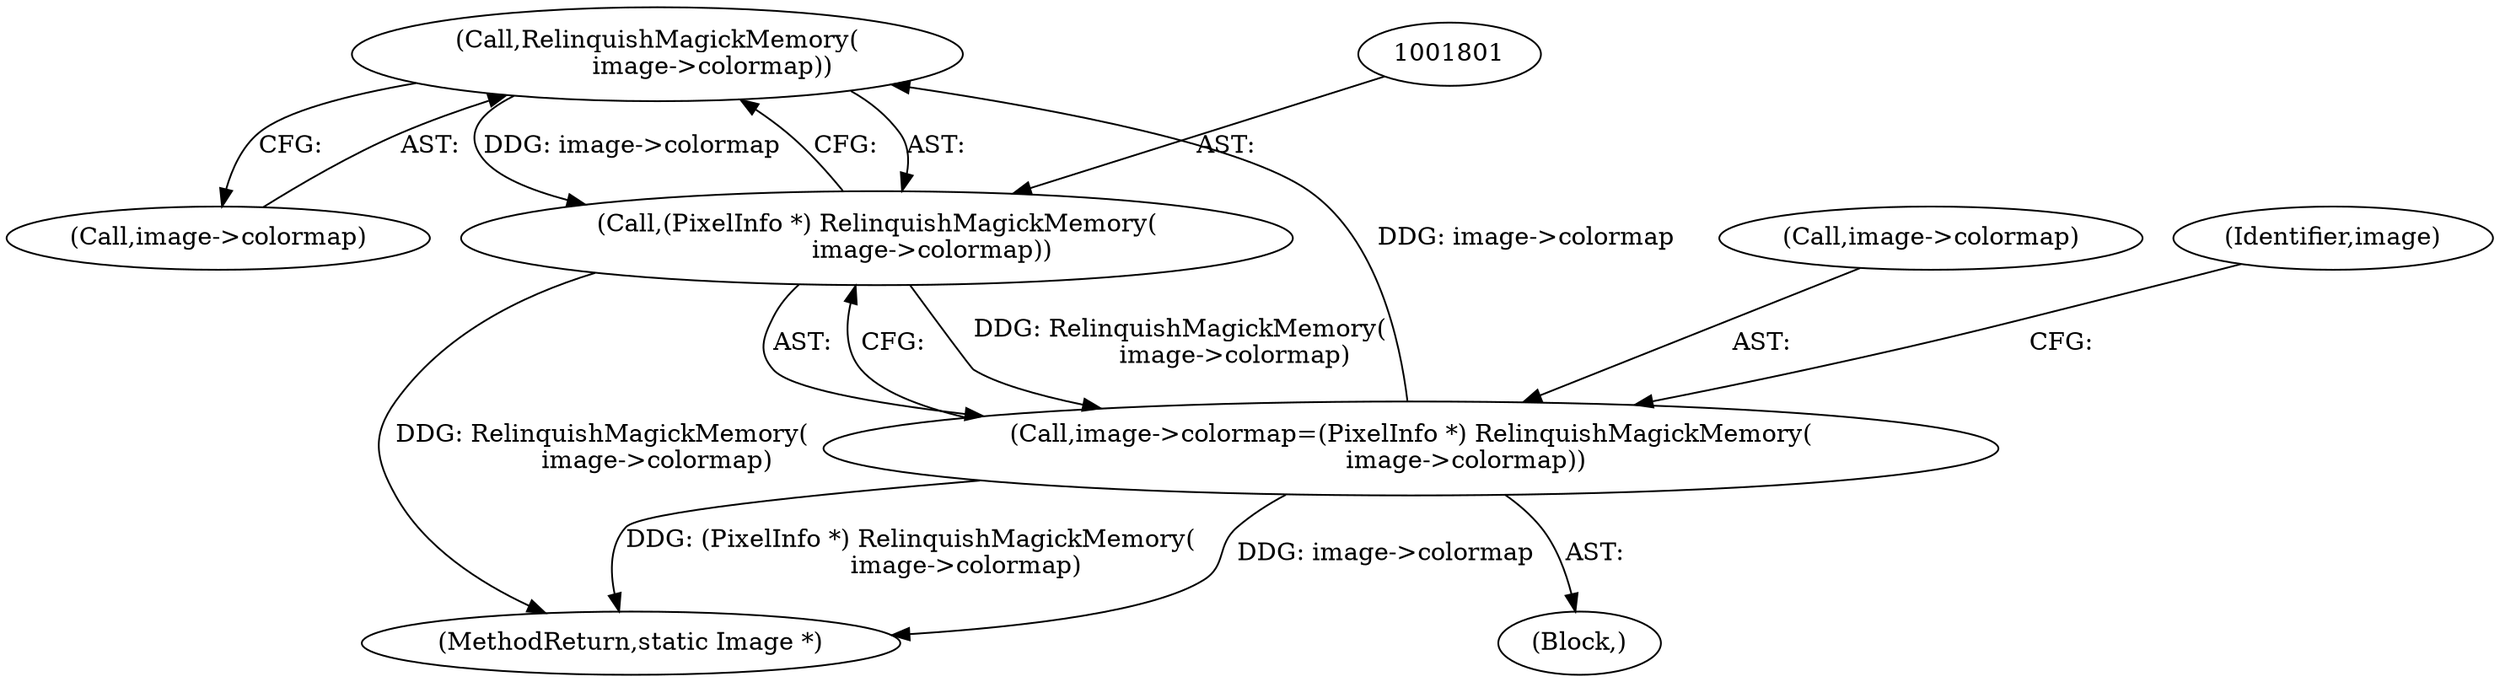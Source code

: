 digraph "0_ImageMagick_2ad6d33493750a28a5a655d319a8e0b16c392de1@pointer" {
"1001802" [label="(Call,RelinquishMagickMemory(\n              image->colormap))"];
"1001796" [label="(Call,image->colormap=(PixelInfo *) RelinquishMagickMemory(\n              image->colormap))"];
"1001800" [label="(Call,(PixelInfo *) RelinquishMagickMemory(\n              image->colormap))"];
"1001802" [label="(Call,RelinquishMagickMemory(\n              image->colormap))"];
"1001803" [label="(Call,image->colormap)"];
"1001944" [label="(MethodReturn,static Image *)"];
"1001802" [label="(Call,RelinquishMagickMemory(\n              image->colormap))"];
"1001797" [label="(Call,image->colormap)"];
"1001800" [label="(Call,(PixelInfo *) RelinquishMagickMemory(\n              image->colormap))"];
"1001808" [label="(Identifier,image)"];
"1001796" [label="(Call,image->colormap=(PixelInfo *) RelinquishMagickMemory(\n              image->colormap))"];
"1001616" [label="(Block,)"];
"1001802" -> "1001800"  [label="AST: "];
"1001802" -> "1001803"  [label="CFG: "];
"1001803" -> "1001802"  [label="AST: "];
"1001800" -> "1001802"  [label="CFG: "];
"1001802" -> "1001800"  [label="DDG: image->colormap"];
"1001796" -> "1001802"  [label="DDG: image->colormap"];
"1001796" -> "1001616"  [label="AST: "];
"1001796" -> "1001800"  [label="CFG: "];
"1001797" -> "1001796"  [label="AST: "];
"1001800" -> "1001796"  [label="AST: "];
"1001808" -> "1001796"  [label="CFG: "];
"1001796" -> "1001944"  [label="DDG: image->colormap"];
"1001796" -> "1001944"  [label="DDG: (PixelInfo *) RelinquishMagickMemory(\n              image->colormap)"];
"1001800" -> "1001796"  [label="DDG: RelinquishMagickMemory(\n              image->colormap)"];
"1001801" -> "1001800"  [label="AST: "];
"1001800" -> "1001944"  [label="DDG: RelinquishMagickMemory(\n              image->colormap)"];
}
